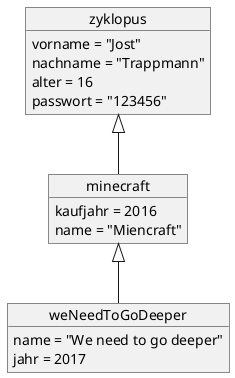 @startuml

object zyklopus {
vorname = "Jost"
nachname = "Trappmann"
alter = 16
passwort = "123456"
}


object minecraft {
kaufjahr = 2016
name = "Miencraft"
}

object weNeedToGoDeeper {
name = "We need to go deeper"
jahr = 2017
}
minecraft<|-- weNeedToGoDeeper
zyklopus<|-- minecraft
@enduml

